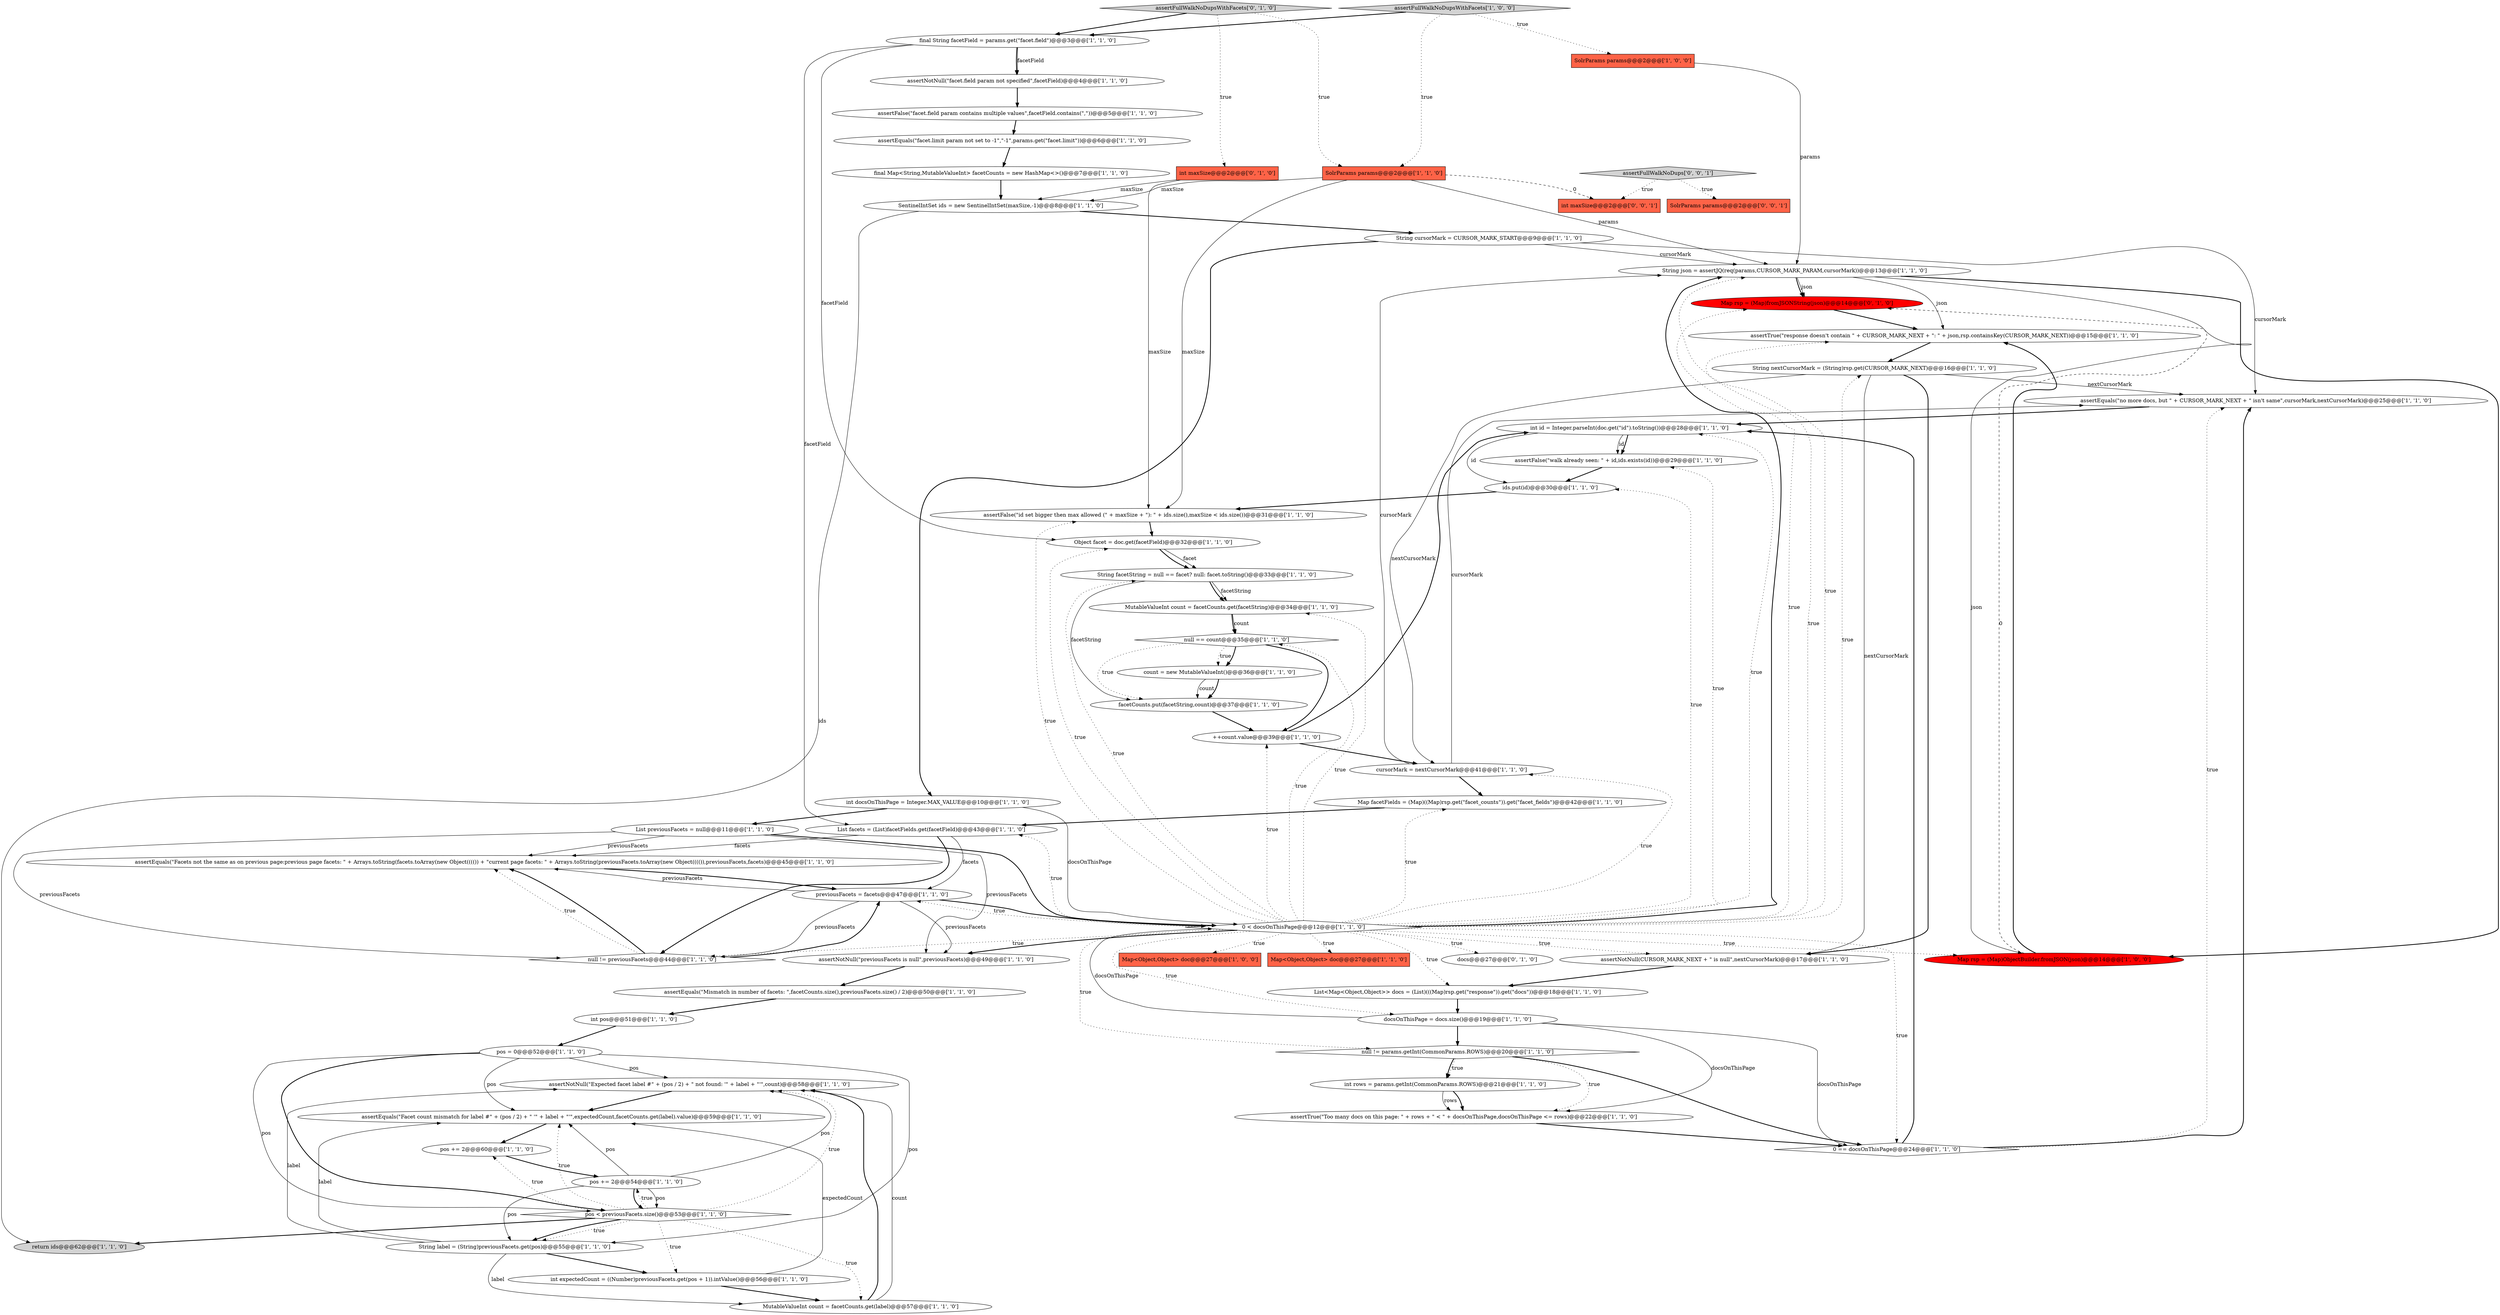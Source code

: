 digraph {
8 [style = filled, label = "assertEquals(\"Mismatch in number of facets: \",facetCounts.size(),previousFacets.size() / 2)@@@50@@@['1', '1', '0']", fillcolor = white, shape = ellipse image = "AAA0AAABBB1BBB"];
6 [style = filled, label = "String json = assertJQ(req(params,CURSOR_MARK_PARAM,cursorMark))@@@13@@@['1', '1', '0']", fillcolor = white, shape = ellipse image = "AAA0AAABBB1BBB"];
5 [style = filled, label = "assertFalse(\"id set bigger then max allowed (\" + maxSize + \"): \" + ids.size(),maxSize < ids.size())@@@31@@@['1', '1', '0']", fillcolor = white, shape = ellipse image = "AAA0AAABBB1BBB"];
29 [style = filled, label = "assertFalse(\"facet.field param contains multiple values\",facetField.contains(\",\"))@@@5@@@['1', '1', '0']", fillcolor = white, shape = ellipse image = "AAA0AAABBB1BBB"];
34 [style = filled, label = "List previousFacets = null@@@11@@@['1', '1', '0']", fillcolor = white, shape = ellipse image = "AAA0AAABBB1BBB"];
50 [style = filled, label = "int id = Integer.parseInt(doc.get(\"id\").toString())@@@28@@@['1', '1', '0']", fillcolor = white, shape = ellipse image = "AAA0AAABBB1BBB"];
57 [style = filled, label = "Map rsp = (Map)fromJSONString(json)@@@14@@@['0', '1', '0']", fillcolor = red, shape = ellipse image = "AAA1AAABBB2BBB"];
47 [style = filled, label = "assertEquals(\"Facets not the same as on previous page:previous page facets: \" + Arrays.toString(facets.toArray(new Object(((()) + \"current page facets: \" + Arrays.toString(previousFacets.toArray(new Object(((()),previousFacets,facets)@@@45@@@['1', '1', '0']", fillcolor = white, shape = ellipse image = "AAA0AAABBB1BBB"];
62 [style = filled, label = "int maxSize@@@2@@@['0', '0', '1']", fillcolor = tomato, shape = box image = "AAA0AAABBB3BBB"];
27 [style = filled, label = "assertNotNull(\"previousFacets is null\",previousFacets)@@@49@@@['1', '1', '0']", fillcolor = white, shape = ellipse image = "AAA0AAABBB1BBB"];
49 [style = filled, label = "assertNotNull(\"Expected facet label #\" + (pos / 2) + \" not found: '\" + label + \"'\",count)@@@58@@@['1', '1', '0']", fillcolor = white, shape = ellipse image = "AAA0AAABBB1BBB"];
12 [style = filled, label = "Map<Object,Object> doc@@@27@@@['1', '0', '0']", fillcolor = tomato, shape = box image = "AAA0AAABBB1BBB"];
0 [style = filled, label = "assertFalse(\"walk already seen: \" + id,ids.exists(id))@@@29@@@['1', '1', '0']", fillcolor = white, shape = ellipse image = "AAA0AAABBB1BBB"];
38 [style = filled, label = "SolrParams params@@@2@@@['1', '0', '0']", fillcolor = tomato, shape = box image = "AAA0AAABBB1BBB"];
7 [style = filled, label = "assertEquals(\"no more docs, but \" + CURSOR_MARK_NEXT + \" isn't same\",cursorMark,nextCursorMark)@@@25@@@['1', '1', '0']", fillcolor = white, shape = ellipse image = "AAA0AAABBB1BBB"];
40 [style = filled, label = "pos = 0@@@52@@@['1', '1', '0']", fillcolor = white, shape = ellipse image = "AAA0AAABBB1BBB"];
63 [style = filled, label = "assertFullWalkNoDups['0', '0', '1']", fillcolor = lightgray, shape = diamond image = "AAA0AAABBB3BBB"];
2 [style = filled, label = "++count.value@@@39@@@['1', '1', '0']", fillcolor = white, shape = ellipse image = "AAA0AAABBB1BBB"];
42 [style = filled, label = "ids.put(id)@@@30@@@['1', '1', '0']", fillcolor = white, shape = ellipse image = "AAA0AAABBB1BBB"];
13 [style = filled, label = "MutableValueInt count = facetCounts.get(label)@@@57@@@['1', '1', '0']", fillcolor = white, shape = ellipse image = "AAA0AAABBB1BBB"];
19 [style = filled, label = "String facetString = null == facet? null: facet.toString()@@@33@@@['1', '1', '0']", fillcolor = white, shape = ellipse image = "AAA0AAABBB1BBB"];
25 [style = filled, label = "int pos@@@51@@@['1', '1', '0']", fillcolor = white, shape = ellipse image = "AAA0AAABBB1BBB"];
46 [style = filled, label = "return ids@@@62@@@['1', '1', '0']", fillcolor = lightgray, shape = ellipse image = "AAA0AAABBB1BBB"];
37 [style = filled, label = "int expectedCount = ((Number)previousFacets.get(pos + 1)).intValue()@@@56@@@['1', '1', '0']", fillcolor = white, shape = ellipse image = "AAA0AAABBB1BBB"];
24 [style = filled, label = "SentinelIntSet ids = new SentinelIntSet(maxSize,-1)@@@8@@@['1', '1', '0']", fillcolor = white, shape = ellipse image = "AAA0AAABBB1BBB"];
45 [style = filled, label = "int rows = params.getInt(CommonParams.ROWS)@@@21@@@['1', '1', '0']", fillcolor = white, shape = ellipse image = "AAA0AAABBB1BBB"];
60 [style = filled, label = "assertFullWalkNoDupsWithFacets['0', '1', '0']", fillcolor = lightgray, shape = diamond image = "AAA0AAABBB2BBB"];
20 [style = filled, label = "final String facetField = params.get(\"facet.field\")@@@3@@@['1', '1', '0']", fillcolor = white, shape = ellipse image = "AAA0AAABBB1BBB"];
22 [style = filled, label = "previousFacets = facets@@@47@@@['1', '1', '0']", fillcolor = white, shape = ellipse image = "AAA0AAABBB1BBB"];
28 [style = filled, label = "count = new MutableValueInt()@@@36@@@['1', '1', '0']", fillcolor = white, shape = ellipse image = "AAA0AAABBB1BBB"];
61 [style = filled, label = "SolrParams params@@@2@@@['0', '0', '1']", fillcolor = tomato, shape = box image = "AAA0AAABBB3BBB"];
56 [style = filled, label = "String label = (String)previousFacets.get(pos)@@@55@@@['1', '1', '0']", fillcolor = white, shape = ellipse image = "AAA0AAABBB1BBB"];
9 [style = filled, label = "Map facetFields = (Map)((Map)rsp.get(\"facet_counts\")).get(\"facet_fields\")@@@42@@@['1', '1', '0']", fillcolor = white, shape = ellipse image = "AAA0AAABBB1BBB"];
33 [style = filled, label = "assertEquals(\"Facet count mismatch for label #\" + (pos / 2) + \" '\" + label + \"'\",expectedCount,facetCounts.get(label).value)@@@59@@@['1', '1', '0']", fillcolor = white, shape = ellipse image = "AAA0AAABBB1BBB"];
51 [style = filled, label = "SolrParams params@@@2@@@['1', '1', '0']", fillcolor = tomato, shape = box image = "AAA0AAABBB1BBB"];
21 [style = filled, label = "Map<Object,Object> doc@@@27@@@['1', '1', '0']", fillcolor = tomato, shape = box image = "AAA0AAABBB1BBB"];
30 [style = filled, label = "null != params.getInt(CommonParams.ROWS)@@@20@@@['1', '1', '0']", fillcolor = white, shape = diamond image = "AAA0AAABBB1BBB"];
35 [style = filled, label = "List facets = (List)facetFields.get(facetField)@@@43@@@['1', '1', '0']", fillcolor = white, shape = ellipse image = "AAA0AAABBB1BBB"];
15 [style = filled, label = "0 == docsOnThisPage@@@24@@@['1', '1', '0']", fillcolor = white, shape = diamond image = "AAA0AAABBB1BBB"];
4 [style = filled, label = "assertTrue(\"response doesn't contain \" + CURSOR_MARK_NEXT + \": \" + json,rsp.containsKey(CURSOR_MARK_NEXT))@@@15@@@['1', '1', '0']", fillcolor = white, shape = ellipse image = "AAA0AAABBB1BBB"];
18 [style = filled, label = "pos < previousFacets.size()@@@53@@@['1', '1', '0']", fillcolor = white, shape = diamond image = "AAA0AAABBB1BBB"];
52 [style = filled, label = "assertNotNull(\"facet.field param not specified\",facetField)@@@4@@@['1', '1', '0']", fillcolor = white, shape = ellipse image = "AAA0AAABBB1BBB"];
26 [style = filled, label = "Object facet = doc.get(facetField)@@@32@@@['1', '1', '0']", fillcolor = white, shape = ellipse image = "AAA0AAABBB1BBB"];
58 [style = filled, label = "docs@@@27@@@['0', '1', '0']", fillcolor = white, shape = ellipse image = "AAA0AAABBB2BBB"];
39 [style = filled, label = "int docsOnThisPage = Integer.MAX_VALUE@@@10@@@['1', '1', '0']", fillcolor = white, shape = ellipse image = "AAA0AAABBB1BBB"];
32 [style = filled, label = "pos += 2@@@54@@@['1', '1', '0']", fillcolor = white, shape = ellipse image = "AAA0AAABBB1BBB"];
48 [style = filled, label = "String nextCursorMark = (String)rsp.get(CURSOR_MARK_NEXT)@@@16@@@['1', '1', '0']", fillcolor = white, shape = ellipse image = "AAA0AAABBB1BBB"];
16 [style = filled, label = "pos += 2@@@60@@@['1', '1', '0']", fillcolor = white, shape = ellipse image = "AAA0AAABBB1BBB"];
44 [style = filled, label = "String cursorMark = CURSOR_MARK_START@@@9@@@['1', '1', '0']", fillcolor = white, shape = ellipse image = "AAA0AAABBB1BBB"];
10 [style = filled, label = "assertTrue(\"Too many docs on this page: \" + rows + \" < \" + docsOnThisPage,docsOnThisPage <= rows)@@@22@@@['1', '1', '0']", fillcolor = white, shape = ellipse image = "AAA0AAABBB1BBB"];
41 [style = filled, label = "MutableValueInt count = facetCounts.get(facetString)@@@34@@@['1', '1', '0']", fillcolor = white, shape = ellipse image = "AAA0AAABBB1BBB"];
53 [style = filled, label = "0 < docsOnThisPage@@@12@@@['1', '1', '0']", fillcolor = white, shape = diamond image = "AAA0AAABBB1BBB"];
31 [style = filled, label = "null == count@@@35@@@['1', '1', '0']", fillcolor = white, shape = diamond image = "AAA0AAABBB1BBB"];
17 [style = filled, label = "assertEquals(\"facet.limit param not set to -1\",\"-1\",params.get(\"facet.limit\"))@@@6@@@['1', '1', '0']", fillcolor = white, shape = ellipse image = "AAA0AAABBB1BBB"];
59 [style = filled, label = "int maxSize@@@2@@@['0', '1', '0']", fillcolor = tomato, shape = box image = "AAA0AAABBB2BBB"];
43 [style = filled, label = "assertNotNull(CURSOR_MARK_NEXT + \" is null\",nextCursorMark)@@@17@@@['1', '1', '0']", fillcolor = white, shape = ellipse image = "AAA0AAABBB1BBB"];
54 [style = filled, label = "facetCounts.put(facetString,count)@@@37@@@['1', '1', '0']", fillcolor = white, shape = ellipse image = "AAA0AAABBB1BBB"];
55 [style = filled, label = "Map rsp = (Map)ObjectBuilder.fromJSON(json)@@@14@@@['1', '0', '0']", fillcolor = red, shape = ellipse image = "AAA1AAABBB1BBB"];
3 [style = filled, label = "final Map<String,MutableValueInt> facetCounts = new HashMap<>()@@@7@@@['1', '1', '0']", fillcolor = white, shape = ellipse image = "AAA0AAABBB1BBB"];
11 [style = filled, label = "docsOnThisPage = docs.size()@@@19@@@['1', '1', '0']", fillcolor = white, shape = ellipse image = "AAA0AAABBB1BBB"];
23 [style = filled, label = "null != previousFacets@@@44@@@['1', '1', '0']", fillcolor = white, shape = diamond image = "AAA0AAABBB1BBB"];
14 [style = filled, label = "cursorMark = nextCursorMark@@@41@@@['1', '1', '0']", fillcolor = white, shape = ellipse image = "AAA0AAABBB1BBB"];
1 [style = filled, label = "assertFullWalkNoDupsWithFacets['1', '0', '0']", fillcolor = lightgray, shape = diamond image = "AAA0AAABBB1BBB"];
36 [style = filled, label = "List<Map<Object,Object>> docs = (List)(((Map)rsp.get(\"response\")).get(\"docs\"))@@@18@@@['1', '1', '0']", fillcolor = white, shape = ellipse image = "AAA0AAABBB1BBB"];
6->57 [style = bold, label=""];
53->35 [style = dotted, label="true"];
53->41 [style = dotted, label="true"];
3->24 [style = bold, label=""];
40->18 [style = solid, label="pos"];
28->54 [style = solid, label="count"];
1->20 [style = bold, label=""];
53->58 [style = dotted, label="true"];
13->49 [style = bold, label=""];
53->57 [style = dotted, label="true"];
53->9 [style = dotted, label="true"];
15->7 [style = dotted, label="true"];
36->11 [style = bold, label=""];
9->35 [style = bold, label=""];
18->37 [style = dotted, label="true"];
53->55 [style = dotted, label="true"];
53->36 [style = dotted, label="true"];
60->59 [style = dotted, label="true"];
37->33 [style = solid, label="expectedCount"];
53->27 [style = bold, label=""];
47->22 [style = bold, label=""];
35->23 [style = bold, label=""];
53->26 [style = dotted, label="true"];
23->22 [style = bold, label=""];
63->61 [style = dotted, label="true"];
31->28 [style = dotted, label="true"];
53->15 [style = dotted, label="true"];
48->43 [style = bold, label=""];
2->14 [style = bold, label=""];
56->33 [style = solid, label="label"];
32->49 [style = solid, label="pos"];
18->46 [style = bold, label=""];
51->24 [style = solid, label="maxSize"];
53->19 [style = dotted, label="true"];
39->53 [style = solid, label="docsOnThisPage"];
14->9 [style = bold, label=""];
18->56 [style = dotted, label="true"];
44->6 [style = solid, label="cursorMark"];
32->18 [style = bold, label=""];
20->35 [style = solid, label="facetField"];
53->43 [style = dotted, label="true"];
45->10 [style = bold, label=""];
25->40 [style = bold, label=""];
18->13 [style = dotted, label="true"];
34->53 [style = bold, label=""];
48->14 [style = solid, label="nextCursorMark"];
53->48 [style = dotted, label="true"];
33->16 [style = bold, label=""];
14->6 [style = solid, label="cursorMark"];
22->23 [style = solid, label="previousFacets"];
53->0 [style = dotted, label="true"];
59->24 [style = solid, label="maxSize"];
59->5 [style = solid, label="maxSize"];
53->30 [style = dotted, label="true"];
18->16 [style = dotted, label="true"];
45->10 [style = solid, label="rows"];
39->34 [style = bold, label=""];
15->50 [style = bold, label=""];
11->15 [style = solid, label="docsOnThisPage"];
0->42 [style = bold, label=""];
24->44 [style = bold, label=""];
28->54 [style = bold, label=""];
51->62 [style = dashed, label="0"];
31->2 [style = bold, label=""];
20->52 [style = solid, label="facetField"];
18->56 [style = bold, label=""];
16->32 [style = bold, label=""];
22->47 [style = solid, label="previousFacets"];
20->52 [style = bold, label=""];
53->22 [style = dotted, label="true"];
50->0 [style = solid, label="id"];
48->43 [style = solid, label="nextCursorMark"];
22->27 [style = solid, label="previousFacets"];
11->10 [style = solid, label="docsOnThisPage"];
20->26 [style = solid, label="facetField"];
51->5 [style = solid, label="maxSize"];
19->41 [style = bold, label=""];
40->49 [style = solid, label="pos"];
54->2 [style = bold, label=""];
53->4 [style = dotted, label="true"];
34->27 [style = solid, label="previousFacets"];
1->51 [style = dotted, label="true"];
24->46 [style = solid, label="ids"];
31->28 [style = bold, label=""];
37->13 [style = bold, label=""];
27->8 [style = bold, label=""];
11->30 [style = bold, label=""];
7->50 [style = bold, label=""];
30->45 [style = dotted, label="true"];
30->15 [style = bold, label=""];
60->20 [style = bold, label=""];
32->33 [style = solid, label="pos"];
29->17 [style = bold, label=""];
31->54 [style = dotted, label="true"];
32->56 [style = solid, label="pos"];
6->55 [style = solid, label="json"];
30->10 [style = dotted, label="true"];
11->53 [style = solid, label="docsOnThisPage"];
18->33 [style = dotted, label="true"];
26->19 [style = solid, label="facet"];
43->36 [style = bold, label=""];
38->6 [style = solid, label="params"];
56->37 [style = bold, label=""];
5->26 [style = bold, label=""];
53->50 [style = dotted, label="true"];
53->6 [style = dotted, label="true"];
53->5 [style = dotted, label="true"];
18->49 [style = dotted, label="true"];
26->19 [style = bold, label=""];
53->12 [style = dotted, label="true"];
53->42 [style = dotted, label="true"];
6->55 [style = bold, label=""];
53->31 [style = dotted, label="true"];
48->7 [style = solid, label="nextCursorMark"];
34->23 [style = solid, label="previousFacets"];
63->62 [style = dotted, label="true"];
50->0 [style = bold, label=""];
53->14 [style = dotted, label="true"];
51->6 [style = solid, label="params"];
19->41 [style = solid, label="facetString"];
23->47 [style = bold, label=""];
17->3 [style = bold, label=""];
41->31 [style = bold, label=""];
4->48 [style = bold, label=""];
53->2 [style = dotted, label="true"];
1->38 [style = dotted, label="true"];
53->23 [style = dotted, label="true"];
57->4 [style = bold, label=""];
6->57 [style = solid, label="json"];
35->47 [style = solid, label="facets"];
34->47 [style = solid, label="previousFacets"];
35->22 [style = solid, label="facets"];
60->51 [style = dotted, label="true"];
23->47 [style = dotted, label="true"];
10->15 [style = bold, label=""];
56->13 [style = solid, label="label"];
15->7 [style = bold, label=""];
56->49 [style = solid, label="label"];
32->18 [style = solid, label="pos"];
40->18 [style = bold, label=""];
19->54 [style = solid, label="facetString"];
44->39 [style = bold, label=""];
2->50 [style = bold, label=""];
18->32 [style = dotted, label="true"];
41->31 [style = solid, label="count"];
13->49 [style = solid, label="count"];
14->7 [style = solid, label="cursorMark"];
44->7 [style = solid, label="cursorMark"];
22->53 [style = bold, label=""];
53->11 [style = dotted, label="true"];
55->4 [style = bold, label=""];
6->4 [style = solid, label="json"];
53->6 [style = bold, label=""];
49->33 [style = bold, label=""];
40->56 [style = solid, label="pos"];
52->29 [style = bold, label=""];
53->21 [style = dotted, label="true"];
42->5 [style = bold, label=""];
50->42 [style = solid, label="id"];
40->33 [style = solid, label="pos"];
8->25 [style = bold, label=""];
55->57 [style = dashed, label="0"];
30->45 [style = bold, label=""];
}
